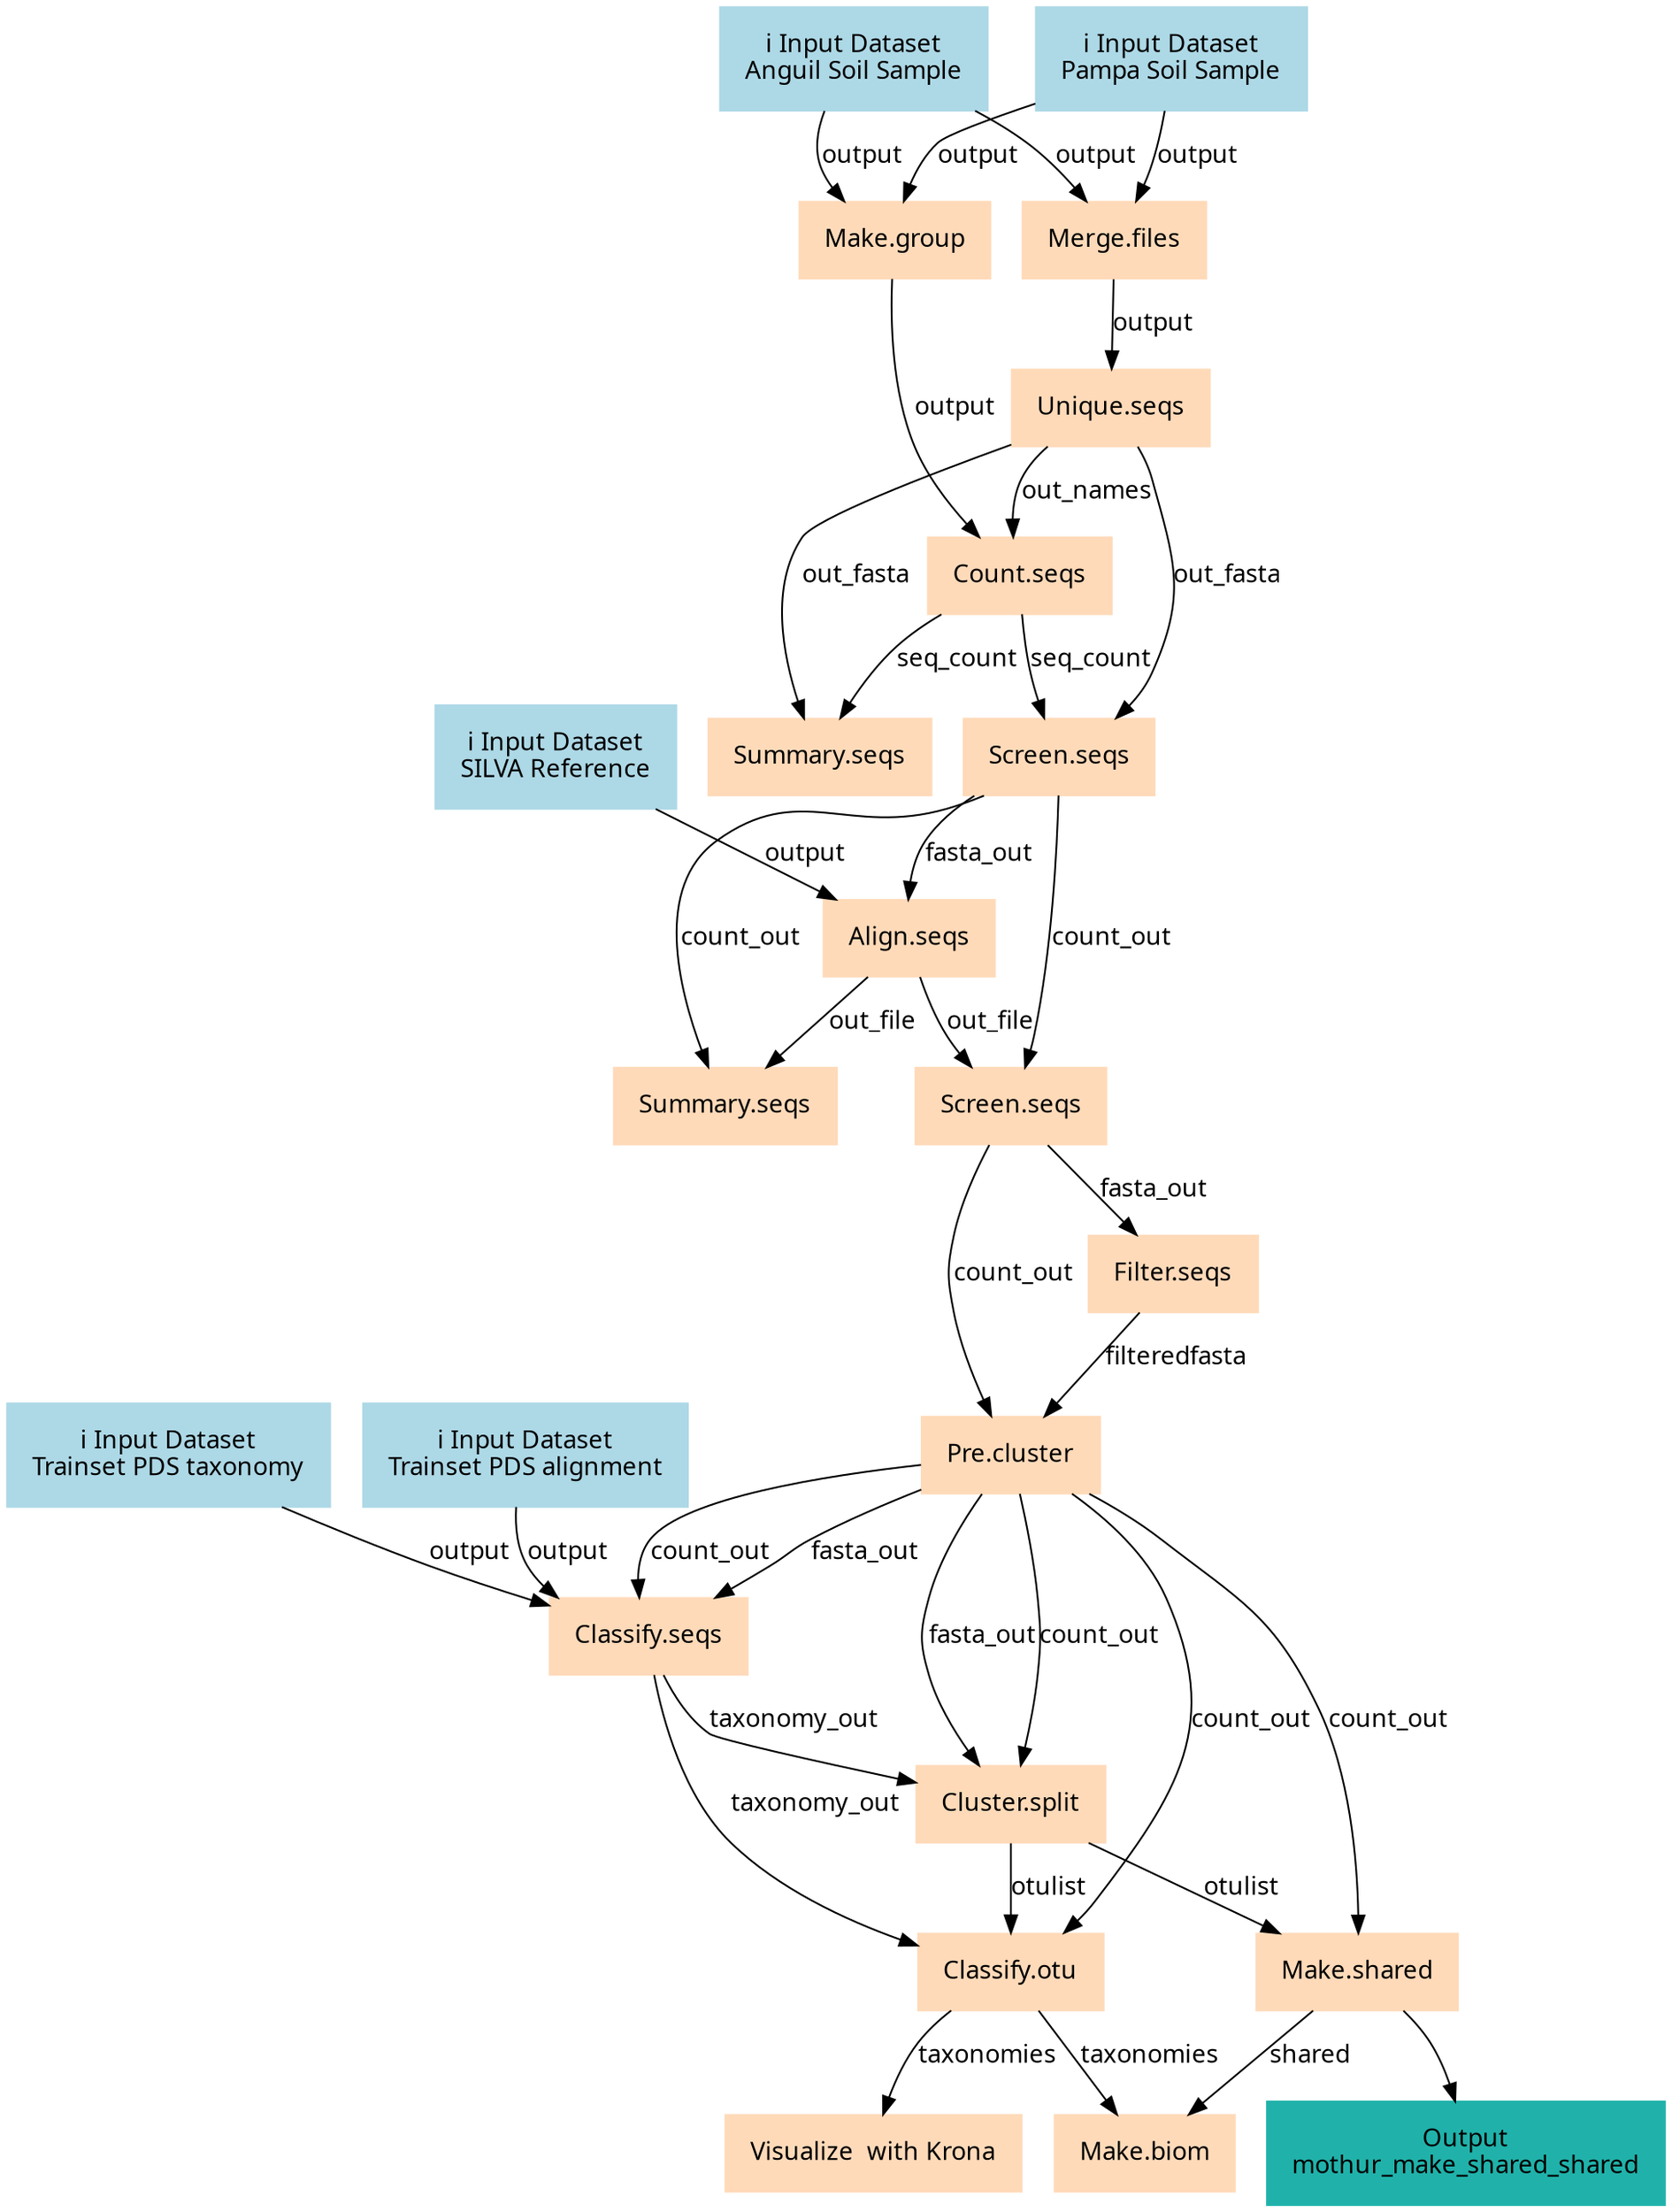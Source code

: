 digraph main {
  node [fontname="Atkinson Hyperlegible", shape=box, color=white,style=filled,color=peachpuff,margin="0.2,0.2"];
  edge [fontname="Atkinson Hyperlegible"];
  0[color=lightblue,label="ℹ️ Input Dataset\nSILVA Reference"]
  1[color=lightblue,label="ℹ️ Input Dataset\nAnguil Soil Sample"]
  2[color=lightblue,label="ℹ️ Input Dataset\nPampa Soil Sample"]
  3[color=lightblue,label="ℹ️ Input Dataset\nTrainset PDS alignment"]
  4[color=lightblue,label="ℹ️ Input Dataset\nTrainset PDS taxonomy"]
  5[label="Merge.files"]
  2 -> 5 [label="output"]
  1 -> 5 [label="output"]
  6[label="Make.group"]
  1 -> 6 [label="output"]
  2 -> 6 [label="output"]
  7[label="Unique.seqs"]
  5 -> 7 [label="output"]
  8[label="Count.seqs"]
  6 -> 8 [label="output"]
  7 -> 8 [label="out_names"]
  9[label="Summary.seqs"]
  8 -> 9 [label="seq_count"]
  7 -> 9 [label="out_fasta"]
  10[label="Screen.seqs"]
  7 -> 10 [label="out_fasta"]
  8 -> 10 [label="seq_count"]
  11[label="Align.seqs"]
  0 -> 11 [label="output"]
  10 -> 11 [label="fasta_out"]
  12[label="Summary.seqs"]
  10 -> 12 [label="count_out"]
  11 -> 12 [label="out_file"]
  13[label="Screen.seqs"]
  11 -> 13 [label="out_file"]
  10 -> 13 [label="count_out"]
  14[label="Filter.seqs"]
  13 -> 14 [label="fasta_out"]
  15[label="Pre.cluster"]
  14 -> 15 [label="filteredfasta"]
  13 -> 15 [label="count_out"]
  16[label="Classify.seqs"]
  15 -> 16 [label="count_out"]
  3 -> 16 [label="output"]
  15 -> 16 [label="fasta_out"]
  4 -> 16 [label="output"]
  17[label="Cluster.split"]
  16 -> 17 [label="taxonomy_out"]
  15 -> 17 [label="fasta_out"]
  15 -> 17 [label="count_out"]
  18[label="Make.shared"]
  15 -> 18 [label="count_out"]
  17 -> 18 [label="otulist"]
  k46f85ddae8d54b68b15b147bd253e3a3[color=lightseagreen,label="Output\nmothur_make_shared_shared"]
  18 -> k46f85ddae8d54b68b15b147bd253e3a3
  19[label="Classify.otu"]
  15 -> 19 [label="count_out"]
  16 -> 19 [label="taxonomy_out"]
  17 -> 19 [label="otulist"]
  20[label="Make.biom"]
  18 -> 20 [label="shared"]
  19 -> 20 [label="taxonomies"]
  21[label="Visualize  with Krona"]
  19 -> 21 [label="taxonomies"]
}